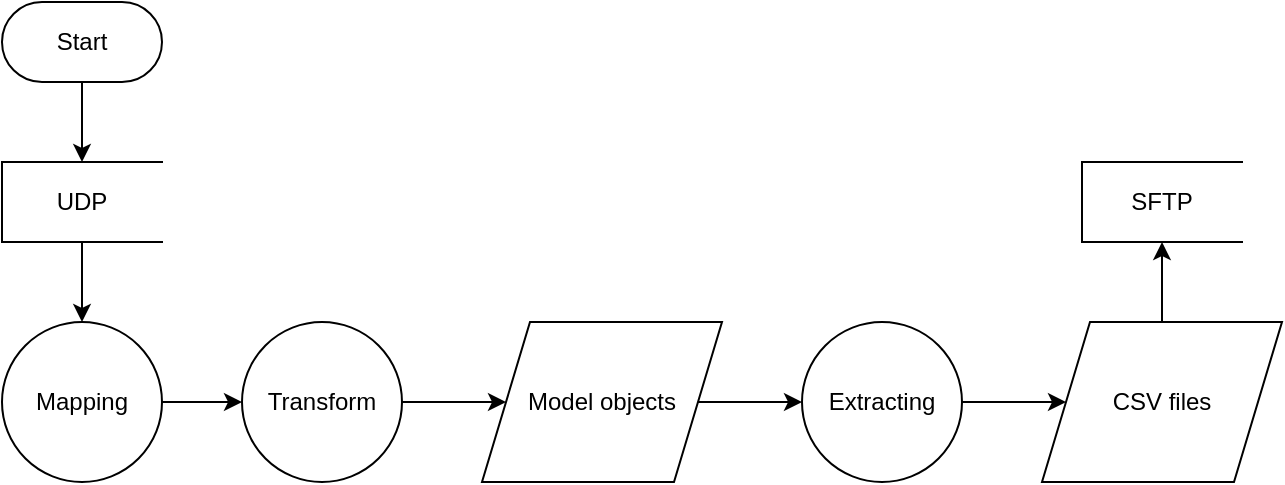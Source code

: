 <mxfile version="24.4.15" type="github">
  <diagram name="Page-1" id="2yp8IYSSfUjoqlpuzB5U">
    <mxGraphModel dx="1379" dy="769" grid="1" gridSize="10" guides="1" tooltips="1" connect="1" arrows="1" fold="1" page="1" pageScale="1" pageWidth="1100" pageHeight="850" math="0" shadow="0">
      <root>
        <mxCell id="0" />
        <mxCell id="1" parent="0" />
        <mxCell id="02HVVMSfSJ5NhsnOze_v-11" style="edgeStyle=orthogonalEdgeStyle;rounded=0;orthogonalLoop=1;jettySize=auto;html=1;" edge="1" parent="1" source="02HVVMSfSJ5NhsnOze_v-1" target="02HVVMSfSJ5NhsnOze_v-10">
          <mxGeometry relative="1" as="geometry" />
        </mxCell>
        <mxCell id="02HVVMSfSJ5NhsnOze_v-1" value="Start" style="html=1;dashed=0;whiteSpace=wrap;shape=mxgraph.dfd.start" vertex="1" parent="1">
          <mxGeometry x="80" y="160" width="80" height="40" as="geometry" />
        </mxCell>
        <mxCell id="02HVVMSfSJ5NhsnOze_v-7" style="edgeStyle=orthogonalEdgeStyle;rounded=0;orthogonalLoop=1;jettySize=auto;html=1;entryX=0;entryY=0.5;entryDx=0;entryDy=0;" edge="1" parent="1" source="02HVVMSfSJ5NhsnOze_v-3" target="02HVVMSfSJ5NhsnOze_v-15">
          <mxGeometry relative="1" as="geometry">
            <mxPoint x="240" y="357.5" as="targetPoint" />
          </mxGeometry>
        </mxCell>
        <mxCell id="02HVVMSfSJ5NhsnOze_v-3" value="Mapping" style="shape=ellipse;html=1;dashed=0;whiteSpace=wrap;perimeter=ellipsePerimeter;" vertex="1" parent="1">
          <mxGeometry x="80" y="320" width="80" height="80" as="geometry" />
        </mxCell>
        <mxCell id="02HVVMSfSJ5NhsnOze_v-8" style="edgeStyle=orthogonalEdgeStyle;rounded=0;orthogonalLoop=1;jettySize=auto;html=1;entryX=0;entryY=0.5;entryDx=0;entryDy=0;exitX=1;exitY=0.5;exitDx=0;exitDy=0;" edge="1" parent="1" source="02HVVMSfSJ5NhsnOze_v-15" target="02HVVMSfSJ5NhsnOze_v-14">
          <mxGeometry relative="1" as="geometry">
            <mxPoint x="320" y="357.5" as="sourcePoint" />
            <mxPoint x="400" y="357.5" as="targetPoint" />
          </mxGeometry>
        </mxCell>
        <mxCell id="02HVVMSfSJ5NhsnOze_v-13" style="edgeStyle=orthogonalEdgeStyle;rounded=0;orthogonalLoop=1;jettySize=auto;html=1;entryX=0.5;entryY=0;entryDx=0;entryDy=0;" edge="1" parent="1" source="02HVVMSfSJ5NhsnOze_v-10" target="02HVVMSfSJ5NhsnOze_v-3">
          <mxGeometry relative="1" as="geometry" />
        </mxCell>
        <mxCell id="02HVVMSfSJ5NhsnOze_v-10" value="UDP" style="html=1;dashed=0;whiteSpace=wrap;shape=partialRectangle;right=0;" vertex="1" parent="1">
          <mxGeometry x="80" y="240" width="80" height="40" as="geometry" />
        </mxCell>
        <mxCell id="02HVVMSfSJ5NhsnOze_v-17" style="edgeStyle=orthogonalEdgeStyle;rounded=0;orthogonalLoop=1;jettySize=auto;html=1;entryX=0;entryY=0.5;entryDx=0;entryDy=0;" edge="1" parent="1" source="02HVVMSfSJ5NhsnOze_v-14" target="02HVVMSfSJ5NhsnOze_v-16">
          <mxGeometry relative="1" as="geometry" />
        </mxCell>
        <mxCell id="02HVVMSfSJ5NhsnOze_v-14" value="Model objects" style="shape=parallelogram;perimeter=parallelogramPerimeter;whiteSpace=wrap;html=1;dashed=0;" vertex="1" parent="1">
          <mxGeometry x="320" y="320" width="120" height="80" as="geometry" />
        </mxCell>
        <mxCell id="02HVVMSfSJ5NhsnOze_v-15" value="Transform" style="shape=ellipse;html=1;dashed=0;whiteSpace=wrap;perimeter=ellipsePerimeter;" vertex="1" parent="1">
          <mxGeometry x="200" y="320" width="80" height="80" as="geometry" />
        </mxCell>
        <mxCell id="02HVVMSfSJ5NhsnOze_v-22" style="edgeStyle=orthogonalEdgeStyle;rounded=0;orthogonalLoop=1;jettySize=auto;html=1;entryX=0;entryY=0.5;entryDx=0;entryDy=0;" edge="1" parent="1" source="02HVVMSfSJ5NhsnOze_v-16" target="02HVVMSfSJ5NhsnOze_v-21">
          <mxGeometry relative="1" as="geometry" />
        </mxCell>
        <mxCell id="02HVVMSfSJ5NhsnOze_v-16" value="Extracting" style="shape=ellipse;html=1;dashed=0;whiteSpace=wrap;perimeter=ellipsePerimeter;" vertex="1" parent="1">
          <mxGeometry x="480" y="320" width="80" height="80" as="geometry" />
        </mxCell>
        <mxCell id="02HVVMSfSJ5NhsnOze_v-18" value="SFTP" style="html=1;dashed=0;whiteSpace=wrap;shape=partialRectangle;right=0;" vertex="1" parent="1">
          <mxGeometry x="620" y="240" width="80" height="40" as="geometry" />
        </mxCell>
        <mxCell id="02HVVMSfSJ5NhsnOze_v-23" style="edgeStyle=orthogonalEdgeStyle;rounded=0;orthogonalLoop=1;jettySize=auto;html=1;entryX=0.5;entryY=1;entryDx=0;entryDy=0;" edge="1" parent="1" source="02HVVMSfSJ5NhsnOze_v-21" target="02HVVMSfSJ5NhsnOze_v-18">
          <mxGeometry relative="1" as="geometry" />
        </mxCell>
        <mxCell id="02HVVMSfSJ5NhsnOze_v-21" value="CSV files" style="shape=parallelogram;perimeter=parallelogramPerimeter;whiteSpace=wrap;html=1;dashed=0;" vertex="1" parent="1">
          <mxGeometry x="600" y="320" width="120" height="80" as="geometry" />
        </mxCell>
      </root>
    </mxGraphModel>
  </diagram>
</mxfile>
